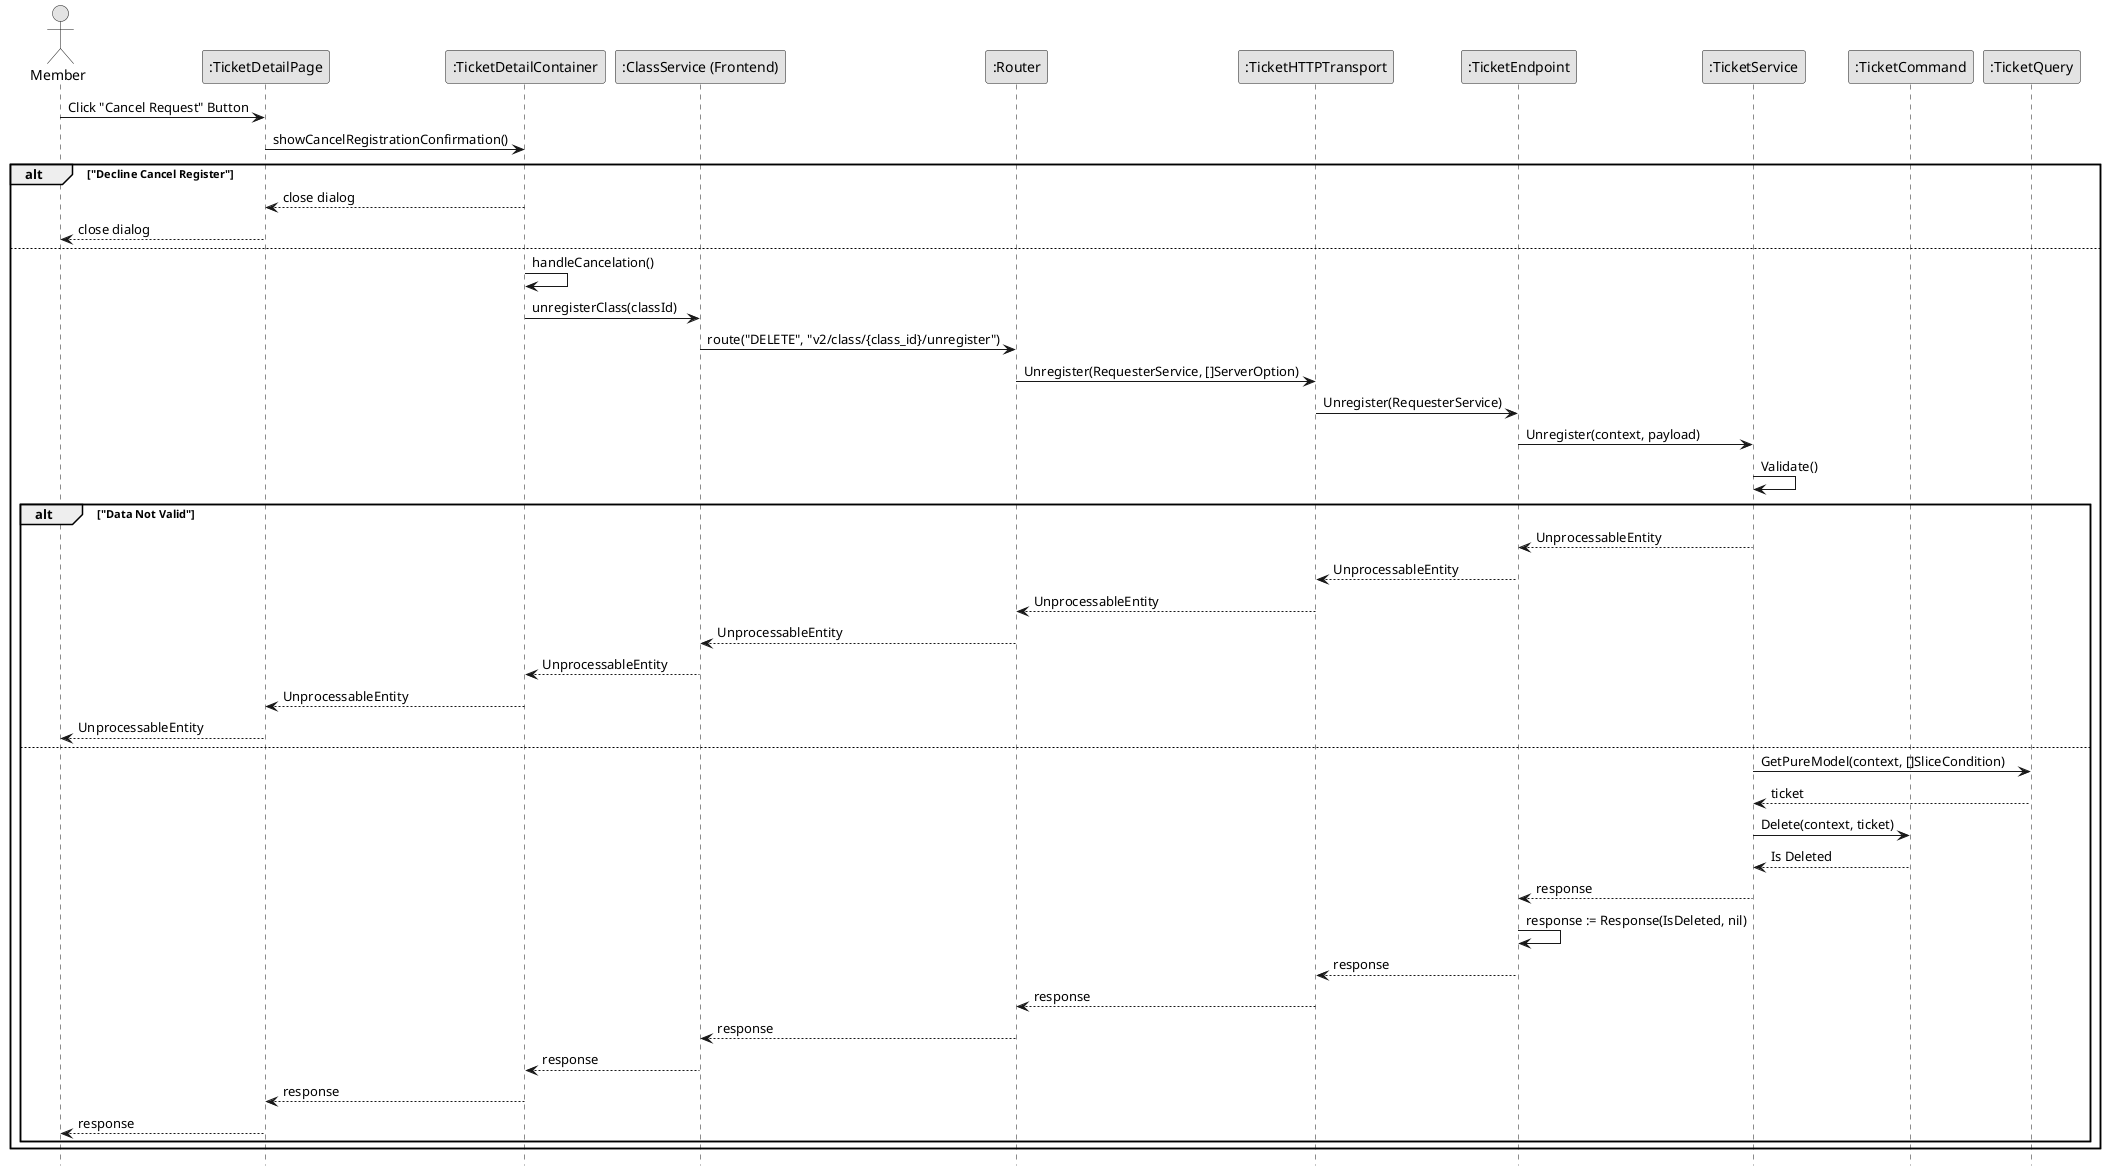 @startuml CancelRequestClass

skinparam Monochrome true
skinparam Shadowing false
hide footbox

actor Member
participant ":TicketDetailPage" as TicketPage
participant ":TicketDetailContainer" as TicketDetailContainer
participant ":ClassService (Frontend)" as FEClassService
participant ":Router" as Router
participant ":TicketHTTPTransport" as TicketHTTPTransport
participant ":TicketEndpoint" as TicketEndpoint
participant ":TicketService" as TicketService
participant ":TicketCommand" as TicketCommand
participant ":TicketQuery" as TicketQuery

Member->TicketPage: Click "Cancel Request" Button
TicketPage->TicketDetailContainer: showCancelRegistrationConfirmation()

alt "Decline Cancel Register"
    TicketDetailContainer-->TicketPage: close dialog
    TicketPage-->Member: close dialog
else
    TicketDetailContainer->TicketDetailContainer: handleCancelation()
    TicketDetailContainer->FEClassService: unregisterClass(classId)
    FEClassService->Router: route("DELETE", "v2/class/{class_id}/unregister")
    Router->TicketHTTPTransport: Unregister(RequesterService, []ServerOption)
    TicketHTTPTransport->TicketEndpoint: Unregister(RequesterService)
    TicketEndpoint->TicketService: Unregister(context, payload)
    TicketService->TicketService: Validate()
    
    alt "Data Not Valid"
        TicketService-->TicketEndpoint: UnprocessableEntity
        TicketEndpoint-->TicketHTTPTransport: UnprocessableEntity
        TicketHTTPTransport-->Router: UnprocessableEntity
        Router-->FEClassService: UnprocessableEntity
        FEClassService-->TicketDetailContainer: UnprocessableEntity
        TicketDetailContainer-->TicketPage: UnprocessableEntity
        TicketPage-->Member: UnprocessableEntity
    else
        TicketService->TicketQuery: GetPureModel(context, []SliceCondition)
        TicketQuery-->TicketService: ticket
        TicketService->TicketCommand: Delete(context, ticket)
        TicketCommand-->TicketService: Is Deleted
        TicketService-->TicketEndpoint: response
        TicketEndpoint->TicketEndpoint: response := Response(IsDeleted, nil)
        TicketEndpoint-->TicketHTTPTransport: response
        TicketHTTPTransport-->Router: response
        Router-->FEClassService: response
        FEClassService-->TicketDetailContainer: response
        TicketDetailContainer-->TicketPage: response
        TicketPage-->Member: response
    end
end

@enduml